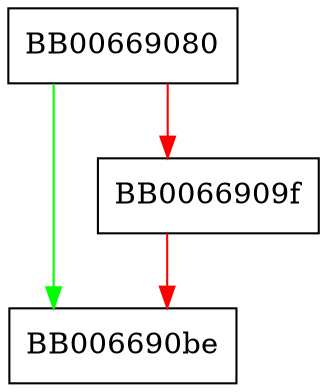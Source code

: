 digraph X509V3_EXT_print_fp {
  node [shape="box"];
  graph [splines=ortho];
  BB00669080 -> BB006690be [color="green"];
  BB00669080 -> BB0066909f [color="red"];
  BB0066909f -> BB006690be [color="red"];
}